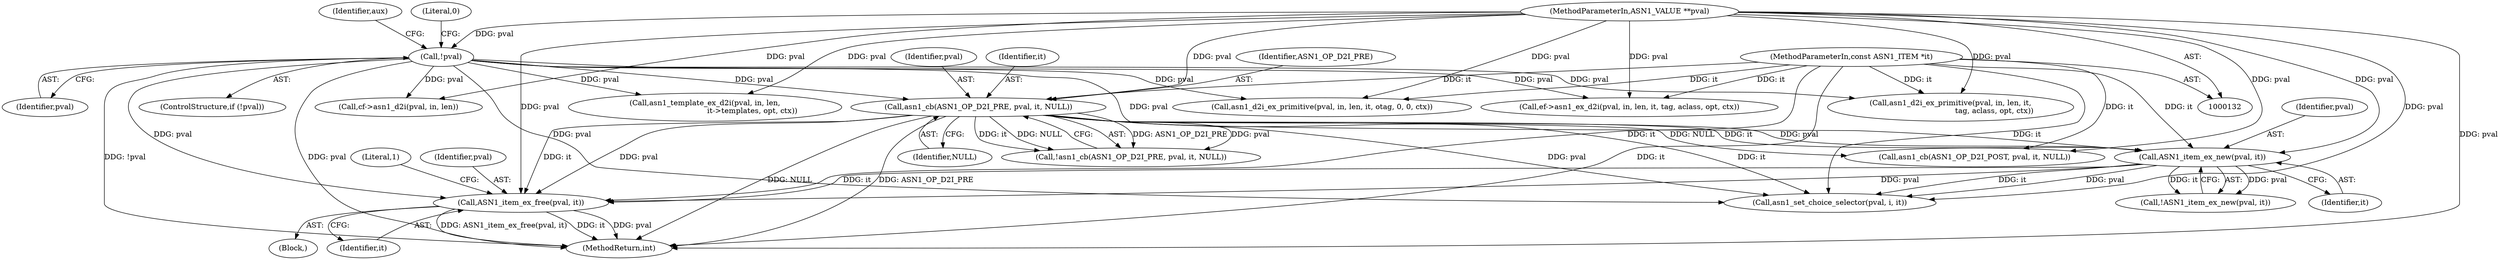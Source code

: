 digraph "1_openssl_b717b083073b6cacc0a5e2397b661678aff7ae7f@API" {
"1000519" [label="(Call,ASN1_item_ex_free(pval, it))"];
"1000184" [label="(Call,!pval)"];
"1000133" [label="(MethodParameterIn,ASN1_VALUE **pval)"];
"1000461" [label="(Call,asn1_cb(ASN1_OP_D2I_PRE, pval, it, NULL))"];
"1000136" [label="(MethodParameterIn,const ASN1_ITEM *it)"];
"1000473" [label="(Call,ASN1_item_ex_new(pval, it))"];
"1000519" [label="(Call,ASN1_item_ex_free(pval, it))"];
"1000184" [label="(Call,!pval)"];
"1000529" [label="(Call,asn1_set_choice_selector(pval, i, it))"];
"1000463" [label="(Identifier,pval)"];
"1000461" [label="(Call,asn1_cb(ASN1_OP_D2I_PRE, pval, it, NULL))"];
"1000465" [label="(Identifier,NULL)"];
"1000464" [label="(Identifier,it)"];
"1000237" [label="(Call,asn1_d2i_ex_primitive(pval, in, len, it,\n                                     tag, aclass, opt, ctx))"];
"1000435" [label="(Call,cf->asn1_d2i(pval, in, len))"];
"1000136" [label="(MethodParameterIn,const ASN1_ITEM *it)"];
"1000475" [label="(Identifier,it)"];
"1000873" [label="(MethodReturn,int)"];
"1000311" [label="(Call,asn1_d2i_ex_primitive(pval, in, len, it, otag, 0, 0, ctx))"];
"1000133" [label="(MethodParameterIn,ASN1_VALUE **pval)"];
"1000520" [label="(Identifier,pval)"];
"1000190" [label="(Identifier,aux)"];
"1000541" [label="(Call,asn1_cb(ASN1_OP_D2I_POST, pval, it, NULL))"];
"1000187" [label="(Literal,0)"];
"1000227" [label="(Call,asn1_template_ex_d2i(pval, in, len,\n                                        it->templates, opt, ctx))"];
"1000524" [label="(Literal,1)"];
"1000183" [label="(ControlStructure,if (!pval))"];
"1000472" [label="(Call,!ASN1_item_ex_new(pval, it))"];
"1000185" [label="(Identifier,pval)"];
"1000518" [label="(Block,)"];
"1000462" [label="(Identifier,ASN1_OP_D2I_PRE)"];
"1000521" [label="(Identifier,it)"];
"1000473" [label="(Call,ASN1_item_ex_new(pval, it))"];
"1000460" [label="(Call,!asn1_cb(ASN1_OP_D2I_PRE, pval, it, NULL))"];
"1000474" [label="(Identifier,pval)"];
"1000327" [label="(Call,ef->asn1_ex_d2i(pval, in, len, it, tag, aclass, opt, ctx))"];
"1000519" -> "1000518"  [label="AST: "];
"1000519" -> "1000521"  [label="CFG: "];
"1000520" -> "1000519"  [label="AST: "];
"1000521" -> "1000519"  [label="AST: "];
"1000524" -> "1000519"  [label="CFG: "];
"1000519" -> "1000873"  [label="DDG: pval"];
"1000519" -> "1000873"  [label="DDG: ASN1_item_ex_free(pval, it)"];
"1000519" -> "1000873"  [label="DDG: it"];
"1000184" -> "1000519"  [label="DDG: pval"];
"1000461" -> "1000519"  [label="DDG: pval"];
"1000461" -> "1000519"  [label="DDG: it"];
"1000473" -> "1000519"  [label="DDG: pval"];
"1000473" -> "1000519"  [label="DDG: it"];
"1000133" -> "1000519"  [label="DDG: pval"];
"1000136" -> "1000519"  [label="DDG: it"];
"1000184" -> "1000183"  [label="AST: "];
"1000184" -> "1000185"  [label="CFG: "];
"1000185" -> "1000184"  [label="AST: "];
"1000187" -> "1000184"  [label="CFG: "];
"1000190" -> "1000184"  [label="CFG: "];
"1000184" -> "1000873"  [label="DDG: pval"];
"1000184" -> "1000873"  [label="DDG: !pval"];
"1000133" -> "1000184"  [label="DDG: pval"];
"1000184" -> "1000227"  [label="DDG: pval"];
"1000184" -> "1000237"  [label="DDG: pval"];
"1000184" -> "1000311"  [label="DDG: pval"];
"1000184" -> "1000327"  [label="DDG: pval"];
"1000184" -> "1000435"  [label="DDG: pval"];
"1000184" -> "1000461"  [label="DDG: pval"];
"1000184" -> "1000473"  [label="DDG: pval"];
"1000184" -> "1000529"  [label="DDG: pval"];
"1000133" -> "1000132"  [label="AST: "];
"1000133" -> "1000873"  [label="DDG: pval"];
"1000133" -> "1000227"  [label="DDG: pval"];
"1000133" -> "1000237"  [label="DDG: pval"];
"1000133" -> "1000311"  [label="DDG: pval"];
"1000133" -> "1000327"  [label="DDG: pval"];
"1000133" -> "1000435"  [label="DDG: pval"];
"1000133" -> "1000461"  [label="DDG: pval"];
"1000133" -> "1000473"  [label="DDG: pval"];
"1000133" -> "1000529"  [label="DDG: pval"];
"1000133" -> "1000541"  [label="DDG: pval"];
"1000461" -> "1000460"  [label="AST: "];
"1000461" -> "1000465"  [label="CFG: "];
"1000462" -> "1000461"  [label="AST: "];
"1000463" -> "1000461"  [label="AST: "];
"1000464" -> "1000461"  [label="AST: "];
"1000465" -> "1000461"  [label="AST: "];
"1000460" -> "1000461"  [label="CFG: "];
"1000461" -> "1000873"  [label="DDG: NULL"];
"1000461" -> "1000873"  [label="DDG: ASN1_OP_D2I_PRE"];
"1000461" -> "1000460"  [label="DDG: ASN1_OP_D2I_PRE"];
"1000461" -> "1000460"  [label="DDG: pval"];
"1000461" -> "1000460"  [label="DDG: it"];
"1000461" -> "1000460"  [label="DDG: NULL"];
"1000136" -> "1000461"  [label="DDG: it"];
"1000461" -> "1000473"  [label="DDG: pval"];
"1000461" -> "1000473"  [label="DDG: it"];
"1000461" -> "1000529"  [label="DDG: pval"];
"1000461" -> "1000529"  [label="DDG: it"];
"1000461" -> "1000541"  [label="DDG: NULL"];
"1000136" -> "1000132"  [label="AST: "];
"1000136" -> "1000873"  [label="DDG: it"];
"1000136" -> "1000237"  [label="DDG: it"];
"1000136" -> "1000311"  [label="DDG: it"];
"1000136" -> "1000327"  [label="DDG: it"];
"1000136" -> "1000473"  [label="DDG: it"];
"1000136" -> "1000529"  [label="DDG: it"];
"1000136" -> "1000541"  [label="DDG: it"];
"1000473" -> "1000472"  [label="AST: "];
"1000473" -> "1000475"  [label="CFG: "];
"1000474" -> "1000473"  [label="AST: "];
"1000475" -> "1000473"  [label="AST: "];
"1000472" -> "1000473"  [label="CFG: "];
"1000473" -> "1000472"  [label="DDG: pval"];
"1000473" -> "1000472"  [label="DDG: it"];
"1000473" -> "1000529"  [label="DDG: pval"];
"1000473" -> "1000529"  [label="DDG: it"];
}
